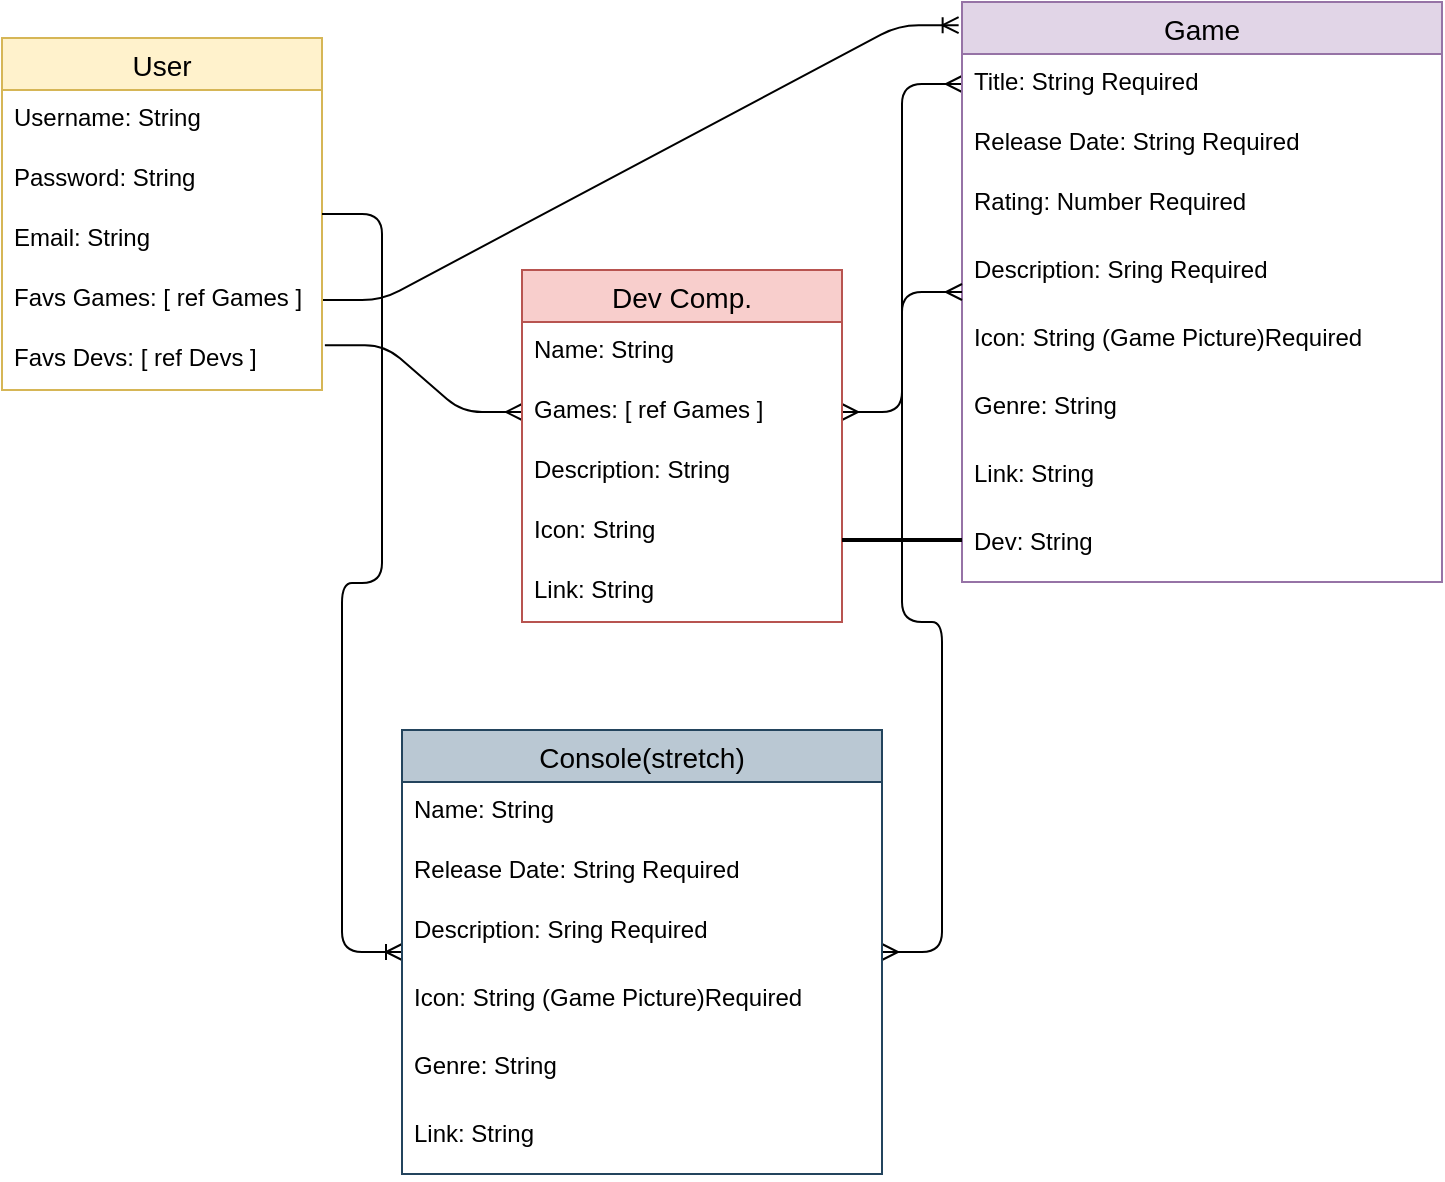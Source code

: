 <mxfile version="13.6.5">
    <diagram id="96hycL_GWhtiIul5awRO" name="Page-1">
        <mxGraphModel dx="1065" dy="634" grid="1" gridSize="10" guides="1" tooltips="1" connect="1" arrows="1" fold="1" page="1" pageScale="1" pageWidth="850" pageHeight="1100" math="0" shadow="0">
            <root>
                <mxCell id="0"/>
                <mxCell id="1" parent="0"/>
                <mxCell id="WXK30ijuMRv5vOyHzHpF-16" value="" style="edgeStyle=entityRelationEdgeStyle;fontSize=12;html=1;endArrow=ERmany;startArrow=ERmany;" parent="1" source="t_dHW_sSGlmTIzvKpBf2-3" target="t_dHW_sSGlmTIzvKpBf2-58" edge="1">
                    <mxGeometry width="100" height="100" relative="1" as="geometry">
                        <mxPoint x="370" y="360" as="sourcePoint"/>
                        <mxPoint x="470" y="260" as="targetPoint"/>
                    </mxGeometry>
                </mxCell>
                <mxCell id="WXK30ijuMRv5vOyHzHpF-17" value="" style="edgeStyle=entityRelationEdgeStyle;fontSize=12;html=1;endArrow=ERmany;exitX=1.009;exitY=0.253;exitDx=0;exitDy=0;exitPerimeter=0;" parent="1" source="WXK30ijuMRv5vOyHzHpF-13" target="t_dHW_sSGlmTIzvKpBf2-3" edge="1">
                    <mxGeometry width="100" height="100" relative="1" as="geometry">
                        <mxPoint x="200" y="380" as="sourcePoint"/>
                        <mxPoint x="790" y="100" as="targetPoint"/>
                    </mxGeometry>
                </mxCell>
                <mxCell id="WXK30ijuMRv5vOyHzHpF-18" value="" style="edgeStyle=entityRelationEdgeStyle;fontSize=12;html=1;endArrow=ERoneToMany;exitX=1;exitY=0.5;exitDx=0;exitDy=0;entryX=-0.007;entryY=0.04;entryDx=0;entryDy=0;entryPerimeter=0;" parent="1" source="WXK30ijuMRv5vOyHzHpF-10" target="t_dHW_sSGlmTIzvKpBf2-57" edge="1">
                    <mxGeometry width="100" height="100" relative="1" as="geometry">
                        <mxPoint x="270" y="210" as="sourcePoint"/>
                        <mxPoint x="370" y="110" as="targetPoint"/>
                    </mxGeometry>
                </mxCell>
                <mxCell id="t_dHW_sSGlmTIzvKpBf2-1" value="Dev Comp." style="swimlane;fontStyle=0;childLayout=stackLayout;horizontal=1;startSize=26;horizontalStack=0;resizeParent=1;resizeParentMax=0;resizeLast=0;collapsible=1;marginBottom=0;align=center;fontSize=14;fillColor=#f8cecc;strokeColor=#b85450;" parent="1" vertex="1">
                    <mxGeometry x="320" y="320" width="160" height="176" as="geometry"/>
                </mxCell>
                <mxCell id="t_dHW_sSGlmTIzvKpBf2-2" value="Name: String" style="text;strokeColor=none;fillColor=none;spacingLeft=4;spacingRight=4;overflow=hidden;rotatable=0;points=[[0,0.5],[1,0.5]];portConstraint=eastwest;fontSize=12;" parent="t_dHW_sSGlmTIzvKpBf2-1" vertex="1">
                    <mxGeometry y="26" width="160" height="30" as="geometry"/>
                </mxCell>
                <mxCell id="t_dHW_sSGlmTIzvKpBf2-3" value="Games: [ ref Games ]" style="text;strokeColor=none;fillColor=none;spacingLeft=4;spacingRight=4;overflow=hidden;rotatable=0;points=[[0,0.5],[1,0.5]];portConstraint=eastwest;fontSize=12;" parent="t_dHW_sSGlmTIzvKpBf2-1" vertex="1">
                    <mxGeometry y="56" width="160" height="30" as="geometry"/>
                </mxCell>
                <mxCell id="WXK30ijuMRv5vOyHzHpF-4" value="Description: String" style="text;strokeColor=none;fillColor=none;spacingLeft=4;spacingRight=4;overflow=hidden;rotatable=0;points=[[0,0.5],[1,0.5]];portConstraint=eastwest;fontSize=12;" parent="t_dHW_sSGlmTIzvKpBf2-1" vertex="1">
                    <mxGeometry y="86" width="160" height="30" as="geometry"/>
                </mxCell>
                <mxCell id="WXK30ijuMRv5vOyHzHpF-5" value="Icon: String" style="text;strokeColor=none;fillColor=none;spacingLeft=4;spacingRight=4;overflow=hidden;rotatable=0;points=[[0,0.5],[1,0.5]];portConstraint=eastwest;fontSize=12;" parent="t_dHW_sSGlmTIzvKpBf2-1" vertex="1">
                    <mxGeometry y="116" width="160" height="30" as="geometry"/>
                </mxCell>
                <mxCell id="WXK30ijuMRv5vOyHzHpF-6" value="Link: String" style="text;strokeColor=none;fillColor=none;spacingLeft=4;spacingRight=4;overflow=hidden;rotatable=0;points=[[0,0.5],[1,0.5]];portConstraint=eastwest;fontSize=12;" parent="t_dHW_sSGlmTIzvKpBf2-1" vertex="1">
                    <mxGeometry y="146" width="160" height="30" as="geometry"/>
                </mxCell>
                <mxCell id="t_dHW_sSGlmTIzvKpBf2-57" value="Game" style="swimlane;fontStyle=0;childLayout=stackLayout;horizontal=1;startSize=26;horizontalStack=0;resizeParent=1;resizeParentMax=0;resizeLast=0;collapsible=1;marginBottom=0;align=center;fontSize=14;fillColor=#e1d5e7;strokeColor=#9673a6;" parent="1" vertex="1">
                    <mxGeometry x="540" y="186" width="240" height="290" as="geometry"/>
                </mxCell>
                <mxCell id="t_dHW_sSGlmTIzvKpBf2-58" value="Title: String Required" style="text;strokeColor=none;fillColor=none;spacingLeft=4;spacingRight=4;overflow=hidden;rotatable=0;points=[[0,0.5],[1,0.5]];portConstraint=eastwest;fontSize=12;" parent="t_dHW_sSGlmTIzvKpBf2-57" vertex="1">
                    <mxGeometry y="26" width="240" height="30" as="geometry"/>
                </mxCell>
                <mxCell id="t_dHW_sSGlmTIzvKpBf2-59" value="Release Date: String Required" style="text;strokeColor=none;fillColor=none;spacingLeft=4;spacingRight=4;overflow=hidden;rotatable=0;points=[[0,0.5],[1,0.5]];portConstraint=eastwest;fontSize=12;" parent="t_dHW_sSGlmTIzvKpBf2-57" vertex="1">
                    <mxGeometry y="56" width="240" height="30" as="geometry"/>
                </mxCell>
                <mxCell id="t_dHW_sSGlmTIzvKpBf2-60" value="Rating: Number Required" style="text;strokeColor=none;fillColor=none;spacingLeft=4;spacingRight=4;overflow=hidden;rotatable=0;points=[[0,0.5],[1,0.5]];portConstraint=eastwest;fontSize=12;" parent="t_dHW_sSGlmTIzvKpBf2-57" vertex="1">
                    <mxGeometry y="86" width="240" height="34" as="geometry"/>
                </mxCell>
                <mxCell id="WXK30ijuMRv5vOyHzHpF-3" value="Description: Sring Required&#10;" style="text;strokeColor=none;fillColor=none;spacingLeft=4;spacingRight=4;overflow=hidden;rotatable=0;points=[[0,0.5],[1,0.5]];portConstraint=eastwest;fontSize=12;" parent="t_dHW_sSGlmTIzvKpBf2-57" vertex="1">
                    <mxGeometry y="120" width="240" height="34" as="geometry"/>
                </mxCell>
                <mxCell id="WXK30ijuMRv5vOyHzHpF-7" value="Icon: String (Game Picture)Required&#10;" style="text;strokeColor=none;fillColor=none;spacingLeft=4;spacingRight=4;overflow=hidden;rotatable=0;points=[[0,0.5],[1,0.5]];portConstraint=eastwest;fontSize=12;" parent="t_dHW_sSGlmTIzvKpBf2-57" vertex="1">
                    <mxGeometry y="154" width="240" height="34" as="geometry"/>
                </mxCell>
                <mxCell id="WXK30ijuMRv5vOyHzHpF-19" value="Genre: String" style="text;strokeColor=none;fillColor=none;spacingLeft=4;spacingRight=4;overflow=hidden;rotatable=0;points=[[0,0.5],[1,0.5]];portConstraint=eastwest;fontSize=12;" parent="t_dHW_sSGlmTIzvKpBf2-57" vertex="1">
                    <mxGeometry y="188" width="240" height="34" as="geometry"/>
                </mxCell>
                <mxCell id="WXK30ijuMRv5vOyHzHpF-22" value="Link: String" style="text;strokeColor=none;fillColor=none;spacingLeft=4;spacingRight=4;overflow=hidden;rotatable=0;points=[[0,0.5],[1,0.5]];portConstraint=eastwest;fontSize=12;" parent="t_dHW_sSGlmTIzvKpBf2-57" vertex="1">
                    <mxGeometry y="222" width="240" height="34" as="geometry"/>
                </mxCell>
                <mxCell id="2" value="Dev: String" style="text;strokeColor=none;fillColor=none;spacingLeft=4;spacingRight=4;overflow=hidden;rotatable=0;points=[[0,0.5],[1,0.5]];portConstraint=eastwest;fontSize=12;" vertex="1" parent="t_dHW_sSGlmTIzvKpBf2-57">
                    <mxGeometry y="256" width="240" height="34" as="geometry"/>
                </mxCell>
                <mxCell id="WXK30ijuMRv5vOyHzHpF-8" value="User" style="swimlane;fontStyle=0;childLayout=stackLayout;horizontal=1;startSize=26;horizontalStack=0;resizeParent=1;resizeParentMax=0;resizeLast=0;collapsible=1;marginBottom=0;align=center;fontSize=14;fillColor=#fff2cc;strokeColor=#d6b656;" parent="1" vertex="1">
                    <mxGeometry x="60" y="204" width="160" height="176" as="geometry"/>
                </mxCell>
                <mxCell id="WXK30ijuMRv5vOyHzHpF-20" value="Username: String" style="text;strokeColor=none;fillColor=none;spacingLeft=4;spacingRight=4;overflow=hidden;rotatable=0;points=[[0,0.5],[1,0.5]];portConstraint=eastwest;fontSize=12;" parent="WXK30ijuMRv5vOyHzHpF-8" vertex="1">
                    <mxGeometry y="26" width="160" height="30" as="geometry"/>
                </mxCell>
                <mxCell id="WXK30ijuMRv5vOyHzHpF-9" value="Password: String" style="text;strokeColor=none;fillColor=none;spacingLeft=4;spacingRight=4;overflow=hidden;rotatable=0;points=[[0,0.5],[1,0.5]];portConstraint=eastwest;fontSize=12;" parent="WXK30ijuMRv5vOyHzHpF-8" vertex="1">
                    <mxGeometry y="56" width="160" height="30" as="geometry"/>
                </mxCell>
                <mxCell id="WXK30ijuMRv5vOyHzHpF-21" value="Email: String" style="text;strokeColor=none;fillColor=none;spacingLeft=4;spacingRight=4;overflow=hidden;rotatable=0;points=[[0,0.5],[1,0.5]];portConstraint=eastwest;fontSize=12;" parent="WXK30ijuMRv5vOyHzHpF-8" vertex="1">
                    <mxGeometry y="86" width="160" height="30" as="geometry"/>
                </mxCell>
                <mxCell id="WXK30ijuMRv5vOyHzHpF-10" value="Favs Games: [ ref Games ]" style="text;strokeColor=none;fillColor=none;spacingLeft=4;spacingRight=4;overflow=hidden;rotatable=0;points=[[0,0.5],[1,0.5]];portConstraint=eastwest;fontSize=12;" parent="WXK30ijuMRv5vOyHzHpF-8" vertex="1">
                    <mxGeometry y="116" width="160" height="30" as="geometry"/>
                </mxCell>
                <mxCell id="WXK30ijuMRv5vOyHzHpF-13" value="Favs Devs: [ ref Devs ]" style="text;strokeColor=none;fillColor=none;spacingLeft=4;spacingRight=4;overflow=hidden;rotatable=0;points=[[0,0.5],[1,0.5]];portConstraint=eastwest;fontSize=12;" parent="WXK30ijuMRv5vOyHzHpF-8" vertex="1">
                    <mxGeometry y="146" width="160" height="30" as="geometry"/>
                </mxCell>
                <mxCell id="WXK30ijuMRv5vOyHzHpF-32" value="" style="edgeStyle=entityRelationEdgeStyle;fontSize=12;html=1;endArrow=ERmany;startArrow=ERmany;" parent="1" source="t_dHW_sSGlmTIzvKpBf2-57" target="WXK30ijuMRv5vOyHzHpF-23" edge="1">
                    <mxGeometry width="100" height="100" relative="1" as="geometry">
                        <mxPoint x="440" y="640" as="sourcePoint"/>
                        <mxPoint x="550" y="540" as="targetPoint"/>
                    </mxGeometry>
                </mxCell>
                <mxCell id="WXK30ijuMRv5vOyHzHpF-34" value="" style="edgeStyle=entityRelationEdgeStyle;fontSize=12;html=1;endArrow=ERoneToMany;" parent="1" source="WXK30ijuMRv5vOyHzHpF-8" target="WXK30ijuMRv5vOyHzHpF-23" edge="1">
                    <mxGeometry width="100" height="100" relative="1" as="geometry">
                        <mxPoint x="330" y="530" as="sourcePoint"/>
                        <mxPoint x="430" y="430" as="targetPoint"/>
                    </mxGeometry>
                </mxCell>
                <mxCell id="WXK30ijuMRv5vOyHzHpF-23" value="Console(stretch)" style="swimlane;fontStyle=0;childLayout=stackLayout;horizontal=1;startSize=26;horizontalStack=0;resizeParent=1;resizeParentMax=0;resizeLast=0;collapsible=1;marginBottom=0;align=center;fontSize=14;fillColor=#bac8d3;strokeColor=#23445d;" parent="1" vertex="1">
                    <mxGeometry x="260" y="550" width="240" height="222" as="geometry"/>
                </mxCell>
                <mxCell id="WXK30ijuMRv5vOyHzHpF-24" value="Name: String" style="text;strokeColor=none;fillColor=none;spacingLeft=4;spacingRight=4;overflow=hidden;rotatable=0;points=[[0,0.5],[1,0.5]];portConstraint=eastwest;fontSize=12;" parent="WXK30ijuMRv5vOyHzHpF-23" vertex="1">
                    <mxGeometry y="26" width="240" height="30" as="geometry"/>
                </mxCell>
                <mxCell id="WXK30ijuMRv5vOyHzHpF-25" value="Release Date: String Required" style="text;strokeColor=none;fillColor=none;spacingLeft=4;spacingRight=4;overflow=hidden;rotatable=0;points=[[0,0.5],[1,0.5]];portConstraint=eastwest;fontSize=12;" parent="WXK30ijuMRv5vOyHzHpF-23" vertex="1">
                    <mxGeometry y="56" width="240" height="30" as="geometry"/>
                </mxCell>
                <mxCell id="WXK30ijuMRv5vOyHzHpF-27" value="Description: Sring Required&#10;" style="text;strokeColor=none;fillColor=none;spacingLeft=4;spacingRight=4;overflow=hidden;rotatable=0;points=[[0,0.5],[1,0.5]];portConstraint=eastwest;fontSize=12;" parent="WXK30ijuMRv5vOyHzHpF-23" vertex="1">
                    <mxGeometry y="86" width="240" height="34" as="geometry"/>
                </mxCell>
                <mxCell id="WXK30ijuMRv5vOyHzHpF-28" value="Icon: String (Game Picture)Required&#10;" style="text;strokeColor=none;fillColor=none;spacingLeft=4;spacingRight=4;overflow=hidden;rotatable=0;points=[[0,0.5],[1,0.5]];portConstraint=eastwest;fontSize=12;" parent="WXK30ijuMRv5vOyHzHpF-23" vertex="1">
                    <mxGeometry y="120" width="240" height="34" as="geometry"/>
                </mxCell>
                <mxCell id="WXK30ijuMRv5vOyHzHpF-29" value="Genre: String" style="text;strokeColor=none;fillColor=none;spacingLeft=4;spacingRight=4;overflow=hidden;rotatable=0;points=[[0,0.5],[1,0.5]];portConstraint=eastwest;fontSize=12;" parent="WXK30ijuMRv5vOyHzHpF-23" vertex="1">
                    <mxGeometry y="154" width="240" height="34" as="geometry"/>
                </mxCell>
                <mxCell id="WXK30ijuMRv5vOyHzHpF-30" value="Link: String" style="text;strokeColor=none;fillColor=none;spacingLeft=4;spacingRight=4;overflow=hidden;rotatable=0;points=[[0,0.5],[1,0.5]];portConstraint=eastwest;fontSize=12;" parent="WXK30ijuMRv5vOyHzHpF-23" vertex="1">
                    <mxGeometry y="188" width="240" height="34" as="geometry"/>
                </mxCell>
                <mxCell id="4" value="" style="line;strokeWidth=2;html=1;" vertex="1" parent="1">
                    <mxGeometry x="480" y="450" width="60" height="10" as="geometry"/>
                </mxCell>
            </root>
        </mxGraphModel>
    </diagram>
</mxfile>